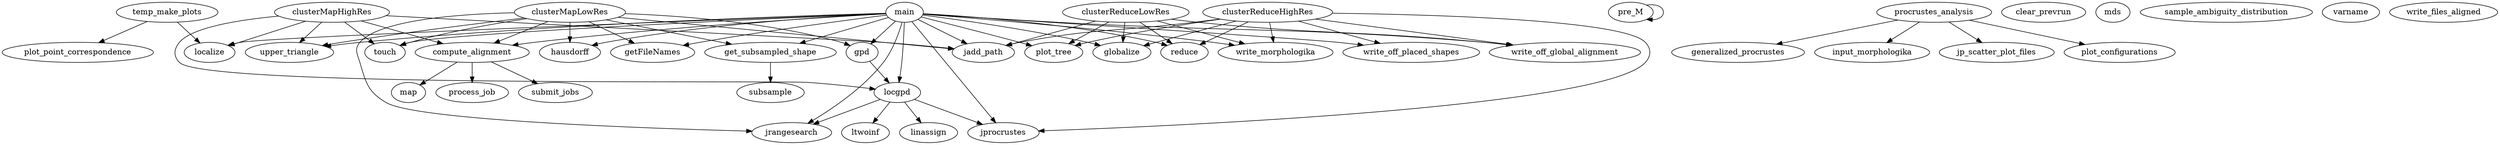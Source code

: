 /* Created by mdot for Matlab */
digraph m2html {
  clusterMapHighRes -> compute_alignment;
  clusterMapHighRes -> jadd_path;
  clusterMapHighRes -> localize;
  clusterMapHighRes -> locgpd;
  clusterMapHighRes -> touch;
  clusterMapHighRes -> upper_triangle;
  clusterMapLowRes -> compute_alignment;
  clusterMapLowRes -> getFileNames;
  clusterMapLowRes -> get_subsampled_shape;
  clusterMapLowRes -> gpd;
  clusterMapLowRes -> hausdorff;
  clusterMapLowRes -> jadd_path;
  clusterMapLowRes -> jrangesearch;
  clusterMapLowRes -> touch;
  clusterMapLowRes -> upper_triangle;
  clusterReduceHighRes -> globalize;
  clusterReduceHighRes -> jadd_path;
  clusterReduceHighRes -> jprocrustes;
  clusterReduceHighRes -> plot_tree;
  clusterReduceHighRes -> reduce;
  clusterReduceHighRes -> write_morphologika;
  clusterReduceHighRes -> write_off_global_alignment;
  clusterReduceHighRes -> write_off_placed_shapes;
  clusterReduceLowRes -> globalize;
  clusterReduceLowRes -> jadd_path;
  clusterReduceLowRes -> plot_tree;
  clusterReduceLowRes -> reduce;
  clusterReduceLowRes -> write_morphologika;
  clusterReduceLowRes -> write_off_global_alignment;
  compute_alignment -> map;
  compute_alignment -> process_job;
  compute_alignment -> submit_jobs;
  get_subsampled_shape -> subsample;
  gpd -> locgpd;
  locgpd -> jprocrustes;
  locgpd -> jrangesearch;
  locgpd -> linassign;
  locgpd -> ltwoinf;
  main -> compute_alignment;
  main -> getFileNames;
  main -> get_subsampled_shape;
  main -> globalize;
  main -> gpd;
  main -> hausdorff;
  main -> jadd_path;
  main -> jprocrustes;
  main -> jrangesearch;
  main -> localize;
  main -> locgpd;
  main -> plot_tree;
  main -> reduce;
  main -> touch;
  main -> upper_triangle;
  main -> write_morphologika;
  main -> write_off_global_alignment;
  main -> write_off_placed_shapes;
  pre_M -> pre_M;
  procrustes_analysis -> generalized_procrustes;
  procrustes_analysis -> input_morphologika;
  procrustes_analysis -> jp_scatter_plot_files;
  procrustes_analysis -> plot_configurations;
  temp_make_plots -> localize;
  temp_make_plots -> plot_point_correspondence;

  clear_prevrun [URL="clear_prevrun.html"];
  clusterMapHighRes [URL="clusterMapHighRes.html"];
  clusterMapLowRes [URL="clusterMapLowRes.html"];
  clusterReduceHighRes [URL="clusterReduceHighRes.html"];
  clusterReduceLowRes [URL="clusterReduceLowRes.html"];
  compute_alignment [URL="compute_alignment.html"];
  generalized_procrustes [URL="generalized_procrustes.html"];
  getFileNames [URL="getFileNames.html"];
  get_subsampled_shape [URL="get_subsampled_shape.html"];
  globalize [URL="globalize.html"];
  gpd [URL="gpd.html"];
  hausdorff [URL="hausdorff.html"];
  input_morphologika [URL="input_morphologika.html"];
  jadd_path [URL="jadd_path.html"];
  jp_scatter_plot_files [URL="jp_scatter_plot_files.html"];
  jprocrustes [URL="jprocrustes.html"];
  jrangesearch [URL="jrangesearch.html"];
  linassign [URL="linassign.html"];
  localize [URL="localize.html"];
  locgpd [URL="locgpd.html"];
  ltwoinf [URL="ltwoinf.html"];
  main [URL="main.html"];
  map [URL="map.html"];
  mds [URL="mds.html"];
  plot_configurations [URL="plot_configurations.html"];
  plot_point_correspondence [URL="plot_point_correspondence.html"];
  plot_tree [URL="plot_tree.html"];
  pre_M [URL="pre_M.html"];
  process_job [URL="process_job.html"];
  procrustes_analysis [URL="procrustes_analysis.html"];
  reduce [URL="reduce.html"];
  sample_ambiguity_distribution [URL="sample_ambiguity_distribution.html"];
  submit_jobs [URL="submit_jobs.html"];
  subsample [URL="subsample.html"];
  temp_make_plots [URL="temp_make_plots.html"];
  touch [URL="touch.html"];
  upper_triangle [URL="upper_triangle.html"];
  varname [URL="varname.html"];
  write_files_aligned [URL="write_files_aligned.html"];
  write_morphologika [URL="write_morphologika.html"];
  write_off_global_alignment [URL="write_off_global_alignment.html"];
  write_off_placed_shapes [URL="write_off_placed_shapes.html"];
}